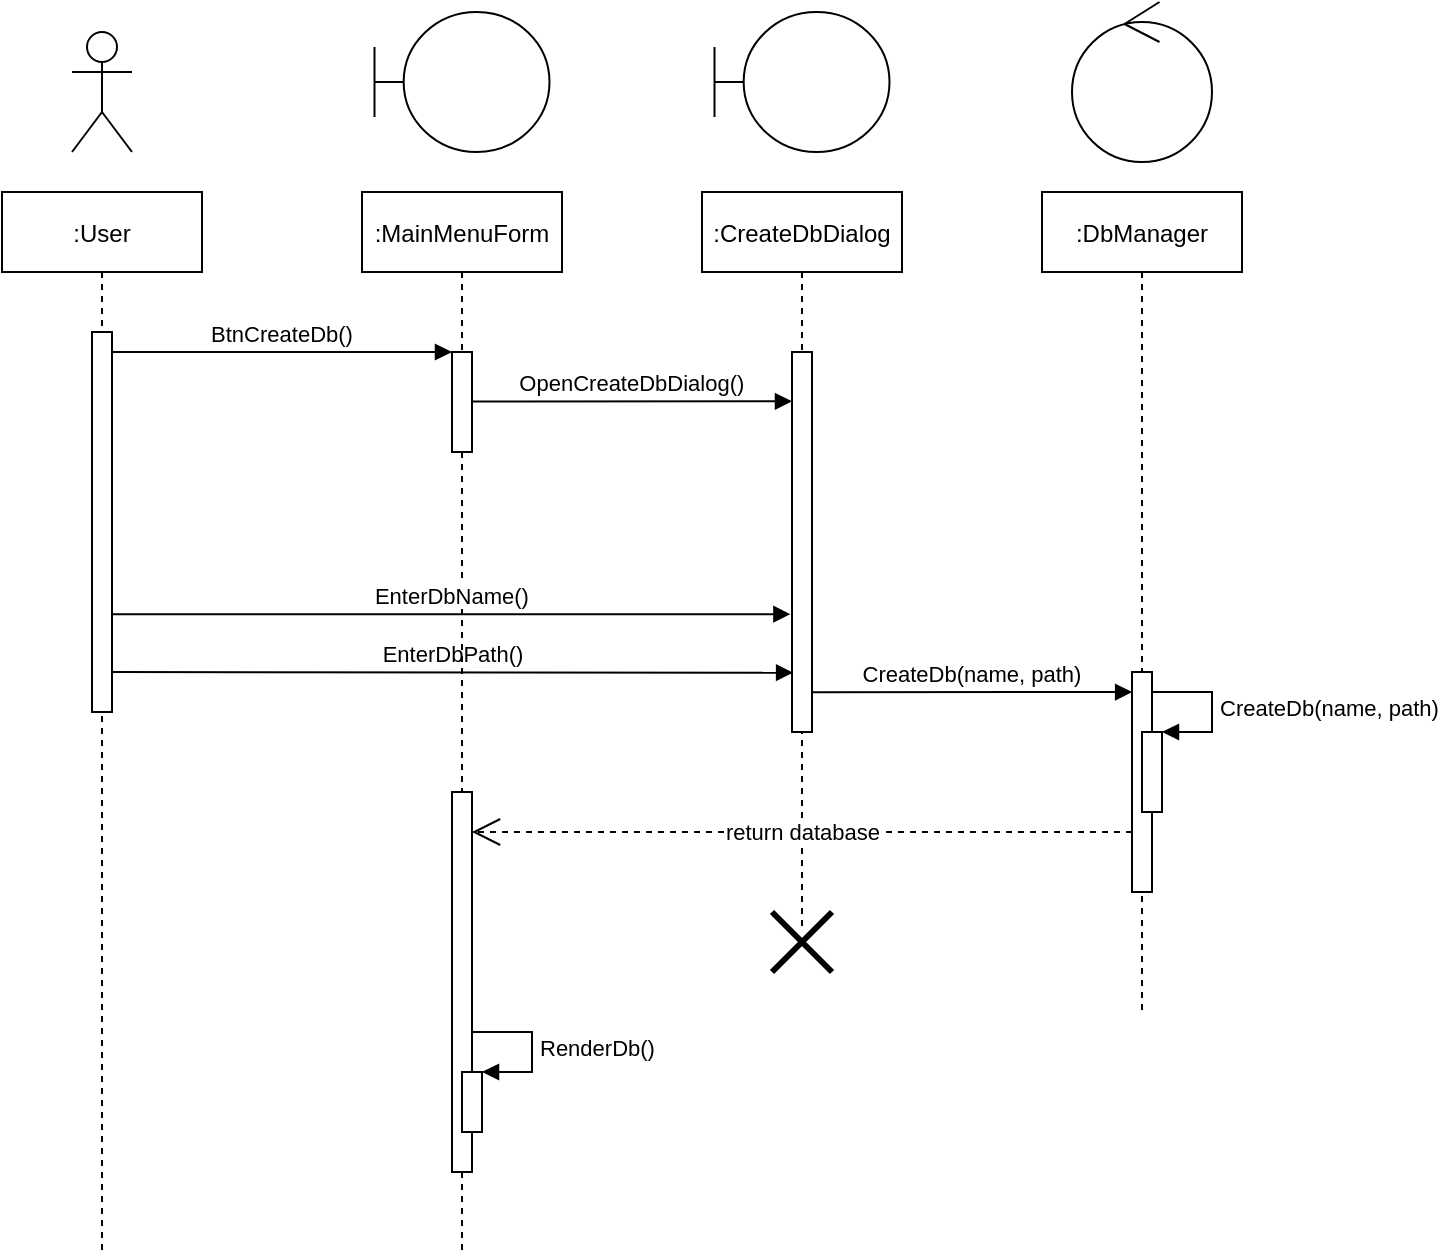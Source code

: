 <mxfile version="20.5.1" type="device"><diagram id="kgpKYQtTHZ0yAKxKKP6v" name="Page-1"><mxGraphModel dx="1117" dy="1857" grid="1" gridSize="10" guides="1" tooltips="1" connect="1" arrows="1" fold="1" page="1" pageScale="1" pageWidth="850" pageHeight="1100" math="0" shadow="0"><root><mxCell id="0"/><mxCell id="1" parent="0"/><mxCell id="3nuBFxr9cyL0pnOWT2aG-1" value=":User" style="shape=umlLifeline;perimeter=lifelinePerimeter;container=1;collapsible=0;recursiveResize=0;rounded=0;shadow=0;strokeWidth=1;" parent="1" vertex="1"><mxGeometry x="120" y="80" width="100" height="530" as="geometry"/></mxCell><mxCell id="3nuBFxr9cyL0pnOWT2aG-2" value="" style="points=[];perimeter=orthogonalPerimeter;rounded=0;shadow=0;strokeWidth=1;" parent="3nuBFxr9cyL0pnOWT2aG-1" vertex="1"><mxGeometry x="45" y="70" width="10" height="190" as="geometry"/></mxCell><mxCell id="T11GwfISeqidpNTVIn5K-7" value="EnterDbPath()" style="verticalAlign=bottom;endArrow=block;shadow=0;strokeWidth=1;entryX=0.055;entryY=0.844;entryDx=0;entryDy=0;entryPerimeter=0;" edge="1" parent="3nuBFxr9cyL0pnOWT2aG-1" target="T11GwfISeqidpNTVIn5K-2"><mxGeometry relative="1" as="geometry"><mxPoint x="55" y="240" as="sourcePoint"/><mxPoint x="225" y="240" as="targetPoint"/></mxGeometry></mxCell><mxCell id="3nuBFxr9cyL0pnOWT2aG-5" value=":MainMenuForm" style="shape=umlLifeline;perimeter=lifelinePerimeter;container=1;collapsible=0;recursiveResize=0;rounded=0;shadow=0;strokeWidth=1;" parent="1" vertex="1"><mxGeometry x="300" y="80" width="100" height="530" as="geometry"/></mxCell><mxCell id="3nuBFxr9cyL0pnOWT2aG-6" value="" style="points=[];perimeter=orthogonalPerimeter;rounded=0;shadow=0;strokeWidth=1;" parent="3nuBFxr9cyL0pnOWT2aG-5" vertex="1"><mxGeometry x="45" y="80" width="10" height="50" as="geometry"/></mxCell><mxCell id="T11GwfISeqidpNTVIn5K-5" value="" style="html=1;points=[];perimeter=orthogonalPerimeter;" vertex="1" parent="3nuBFxr9cyL0pnOWT2aG-5"><mxGeometry x="45" y="300" width="10" height="190" as="geometry"/></mxCell><mxCell id="T11GwfISeqidpNTVIn5K-19" value="" style="html=1;points=[];perimeter=orthogonalPerimeter;" vertex="1" parent="3nuBFxr9cyL0pnOWT2aG-5"><mxGeometry x="50" y="440" width="10" height="30" as="geometry"/></mxCell><mxCell id="T11GwfISeqidpNTVIn5K-20" value="RenderDb()" style="edgeStyle=orthogonalEdgeStyle;html=1;align=left;spacingLeft=2;endArrow=block;rounded=0;entryX=1;entryY=0;" edge="1" target="T11GwfISeqidpNTVIn5K-19" parent="3nuBFxr9cyL0pnOWT2aG-5"><mxGeometry relative="1" as="geometry"><mxPoint x="55" y="420" as="sourcePoint"/><Array as="points"><mxPoint x="85" y="420"/></Array></mxGeometry></mxCell><mxCell id="3nuBFxr9cyL0pnOWT2aG-8" value="BtnCreateDb()" style="verticalAlign=bottom;endArrow=block;entryX=0;entryY=0;shadow=0;strokeWidth=1;" parent="1" source="3nuBFxr9cyL0pnOWT2aG-2" target="3nuBFxr9cyL0pnOWT2aG-6" edge="1"><mxGeometry relative="1" as="geometry"><mxPoint x="275" y="160" as="sourcePoint"/></mxGeometry></mxCell><mxCell id="T11GwfISeqidpNTVIn5K-1" value=":CreateDbDialog" style="shape=umlLifeline;perimeter=lifelinePerimeter;container=1;collapsible=0;recursiveResize=0;rounded=0;shadow=0;strokeWidth=1;" vertex="1" parent="1"><mxGeometry x="470" y="80" width="100" height="370" as="geometry"/></mxCell><mxCell id="T11GwfISeqidpNTVIn5K-2" value="" style="points=[];perimeter=orthogonalPerimeter;rounded=0;shadow=0;strokeWidth=1;" vertex="1" parent="T11GwfISeqidpNTVIn5K-1"><mxGeometry x="45" y="80" width="10" height="190" as="geometry"/></mxCell><mxCell id="T11GwfISeqidpNTVIn5K-6" value="OpenCreateDbDialog()" style="verticalAlign=bottom;endArrow=block;entryX=0;entryY=0;shadow=0;strokeWidth=1;exitX=0.993;exitY=0.496;exitDx=0;exitDy=0;exitPerimeter=0;" edge="1" parent="T11GwfISeqidpNTVIn5K-1" source="3nuBFxr9cyL0pnOWT2aG-6"><mxGeometry relative="1" as="geometry"><mxPoint x="-110" y="105" as="sourcePoint"/><mxPoint x="45" y="104.66" as="targetPoint"/></mxGeometry></mxCell><mxCell id="T11GwfISeqidpNTVIn5K-9" value="CreateDb(name, path)" style="verticalAlign=bottom;endArrow=block;entryX=0;entryY=0;shadow=0;strokeWidth=1;exitX=0.993;exitY=0.496;exitDx=0;exitDy=0;exitPerimeter=0;" edge="1" parent="T11GwfISeqidpNTVIn5K-1"><mxGeometry relative="1" as="geometry"><mxPoint x="55" y="250.14" as="sourcePoint"/><mxPoint x="215.07" y="250" as="targetPoint"/></mxGeometry></mxCell><mxCell id="T11GwfISeqidpNTVIn5K-16" value="" style="shape=umlDestroy;whiteSpace=wrap;html=1;strokeWidth=3;" vertex="1" parent="T11GwfISeqidpNTVIn5K-1"><mxGeometry x="35" y="360" width="30" height="30" as="geometry"/></mxCell><mxCell id="T11GwfISeqidpNTVIn5K-3" value=":DbManager" style="shape=umlLifeline;perimeter=lifelinePerimeter;container=1;collapsible=0;recursiveResize=0;rounded=0;shadow=0;strokeWidth=1;" vertex="1" parent="1"><mxGeometry x="640" y="80" width="100" height="410" as="geometry"/></mxCell><mxCell id="T11GwfISeqidpNTVIn5K-4" value="" style="points=[];perimeter=orthogonalPerimeter;rounded=0;shadow=0;strokeWidth=1;" vertex="1" parent="T11GwfISeqidpNTVIn5K-3"><mxGeometry x="45" y="240" width="10" height="110" as="geometry"/></mxCell><mxCell id="T11GwfISeqidpNTVIn5K-13" value="" style="html=1;points=[];perimeter=orthogonalPerimeter;" vertex="1" parent="T11GwfISeqidpNTVIn5K-3"><mxGeometry x="50" y="270" width="10" height="40" as="geometry"/></mxCell><mxCell id="T11GwfISeqidpNTVIn5K-14" value="CreateDb(name, path)" style="edgeStyle=orthogonalEdgeStyle;html=1;align=left;spacingLeft=2;endArrow=block;rounded=0;entryX=1;entryY=0;" edge="1" target="T11GwfISeqidpNTVIn5K-13" parent="T11GwfISeqidpNTVIn5K-3"><mxGeometry relative="1" as="geometry"><mxPoint x="55" y="250" as="sourcePoint"/><Array as="points"><mxPoint x="85" y="250"/></Array></mxGeometry></mxCell><mxCell id="T11GwfISeqidpNTVIn5K-8" value="EnterDbName()" style="verticalAlign=bottom;endArrow=block;shadow=0;strokeWidth=1;exitX=1.046;exitY=0.743;exitDx=0;exitDy=0;exitPerimeter=0;entryX=-0.08;entryY=0.69;entryDx=0;entryDy=0;entryPerimeter=0;" edge="1" parent="1" source="3nuBFxr9cyL0pnOWT2aG-2" target="T11GwfISeqidpNTVIn5K-2"><mxGeometry relative="1" as="geometry"><mxPoint x="179.72" y="290" as="sourcePoint"/><mxPoint x="510" y="290" as="targetPoint"/></mxGeometry></mxCell><mxCell id="T11GwfISeqidpNTVIn5K-15" value="return database" style="endArrow=open;endSize=12;dashed=1;html=1;rounded=0;" edge="1" parent="1" source="T11GwfISeqidpNTVIn5K-4"><mxGeometry width="160" relative="1" as="geometry"><mxPoint x="610" y="410" as="sourcePoint"/><mxPoint x="355" y="400" as="targetPoint"/><Array as="points"><mxPoint x="560" y="400"/></Array></mxGeometry></mxCell><mxCell id="T11GwfISeqidpNTVIn5K-21" value="" style="shape=umlBoundary;whiteSpace=wrap;html=1;" vertex="1" parent="1"><mxGeometry x="306.25" y="-10" width="87.5" height="70" as="geometry"/></mxCell><mxCell id="T11GwfISeqidpNTVIn5K-22" value="" style="shape=umlBoundary;whiteSpace=wrap;html=1;" vertex="1" parent="1"><mxGeometry x="476.25" y="-10" width="87.5" height="70" as="geometry"/></mxCell><mxCell id="T11GwfISeqidpNTVIn5K-23" value="" style="ellipse;shape=umlControl;whiteSpace=wrap;html=1;" vertex="1" parent="1"><mxGeometry x="655" y="-15" width="70" height="80" as="geometry"/></mxCell><mxCell id="T11GwfISeqidpNTVIn5K-32" value="" style="shape=umlActor;verticalLabelPosition=bottom;verticalAlign=top;html=1;" vertex="1" parent="1"><mxGeometry x="155" width="30" height="60" as="geometry"/></mxCell></root></mxGraphModel></diagram></mxfile>